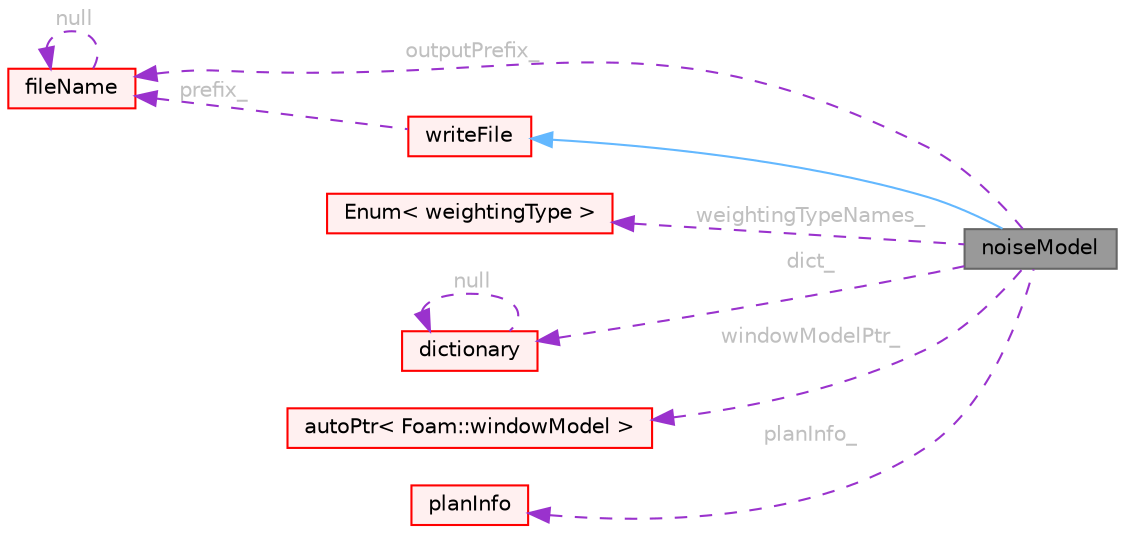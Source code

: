 digraph "noiseModel"
{
 // LATEX_PDF_SIZE
  bgcolor="transparent";
  edge [fontname=Helvetica,fontsize=10,labelfontname=Helvetica,labelfontsize=10];
  node [fontname=Helvetica,fontsize=10,shape=box,height=0.2,width=0.4];
  rankdir="LR";
  Node1 [id="Node000001",label="noiseModel",height=0.2,width=0.4,color="gray40", fillcolor="grey60", style="filled", fontcolor="black",tooltip="Base class for noise models."];
  Node2 -> Node1 [id="edge1_Node000001_Node000002",dir="back",color="steelblue1",style="solid",tooltip=" "];
  Node2 [id="Node000002",label="writeFile",height=0.2,width=0.4,color="red", fillcolor="#FFF0F0", style="filled",URL="$classFoam_1_1functionObjects_1_1writeFile.html",tooltip="Base class for writing single files from the function objects."];
  Node12 -> Node2 [id="edge2_Node000002_Node000012",dir="back",color="darkorchid3",style="dashed",tooltip=" ",label=" prefix_",fontcolor="grey" ];
  Node12 [id="Node000012",label="fileName",height=0.2,width=0.4,color="red", fillcolor="#FFF0F0", style="filled",URL="$classFoam_1_1fileName.html",tooltip="A class for handling file names."];
  Node12 -> Node12 [id="edge3_Node000012_Node000012",dir="back",color="darkorchid3",style="dashed",tooltip=" ",label=" null",fontcolor="grey" ];
  Node18 -> Node1 [id="edge4_Node000001_Node000018",dir="back",color="darkorchid3",style="dashed",tooltip=" ",label=" weightingTypeNames_",fontcolor="grey" ];
  Node18 [id="Node000018",label="Enum\< weightingType \>",height=0.2,width=0.4,color="red", fillcolor="#FFF0F0", style="filled",URL="$classFoam_1_1Enum.html",tooltip=" "];
  Node19 -> Node1 [id="edge5_Node000001_Node000019",dir="back",color="darkorchid3",style="dashed",tooltip=" ",label=" dict_",fontcolor="grey" ];
  Node19 [id="Node000019",label="dictionary",height=0.2,width=0.4,color="red", fillcolor="#FFF0F0", style="filled",URL="$classFoam_1_1dictionary.html",tooltip="A list of keyword definitions, which are a keyword followed by a number of values (eg,..."];
  Node19 -> Node19 [id="edge6_Node000019_Node000019",dir="back",color="darkorchid3",style="dashed",tooltip=" ",label=" null",fontcolor="grey" ];
  Node25 -> Node1 [id="edge7_Node000001_Node000025",dir="back",color="darkorchid3",style="dashed",tooltip=" ",label=" windowModelPtr_",fontcolor="grey" ];
  Node25 [id="Node000025",label="autoPtr\< Foam::windowModel \>",height=0.2,width=0.4,color="red", fillcolor="#FFF0F0", style="filled",URL="$classFoam_1_1autoPtr.html",tooltip=" "];
  Node12 -> Node1 [id="edge8_Node000001_Node000012",dir="back",color="darkorchid3",style="dashed",tooltip=" ",label=" outputPrefix_",fontcolor="grey" ];
  Node26 -> Node1 [id="edge9_Node000001_Node000026",dir="back",color="darkorchid3",style="dashed",tooltip=" ",label=" planInfo_",fontcolor="grey" ];
  Node26 [id="Node000026",label="planInfo",height=0.2,width=0.4,color="red", fillcolor="#FFF0F0", style="filled",URL="$structFoam_1_1noiseModel_1_1planInfo.html",tooltip=" "];
}
